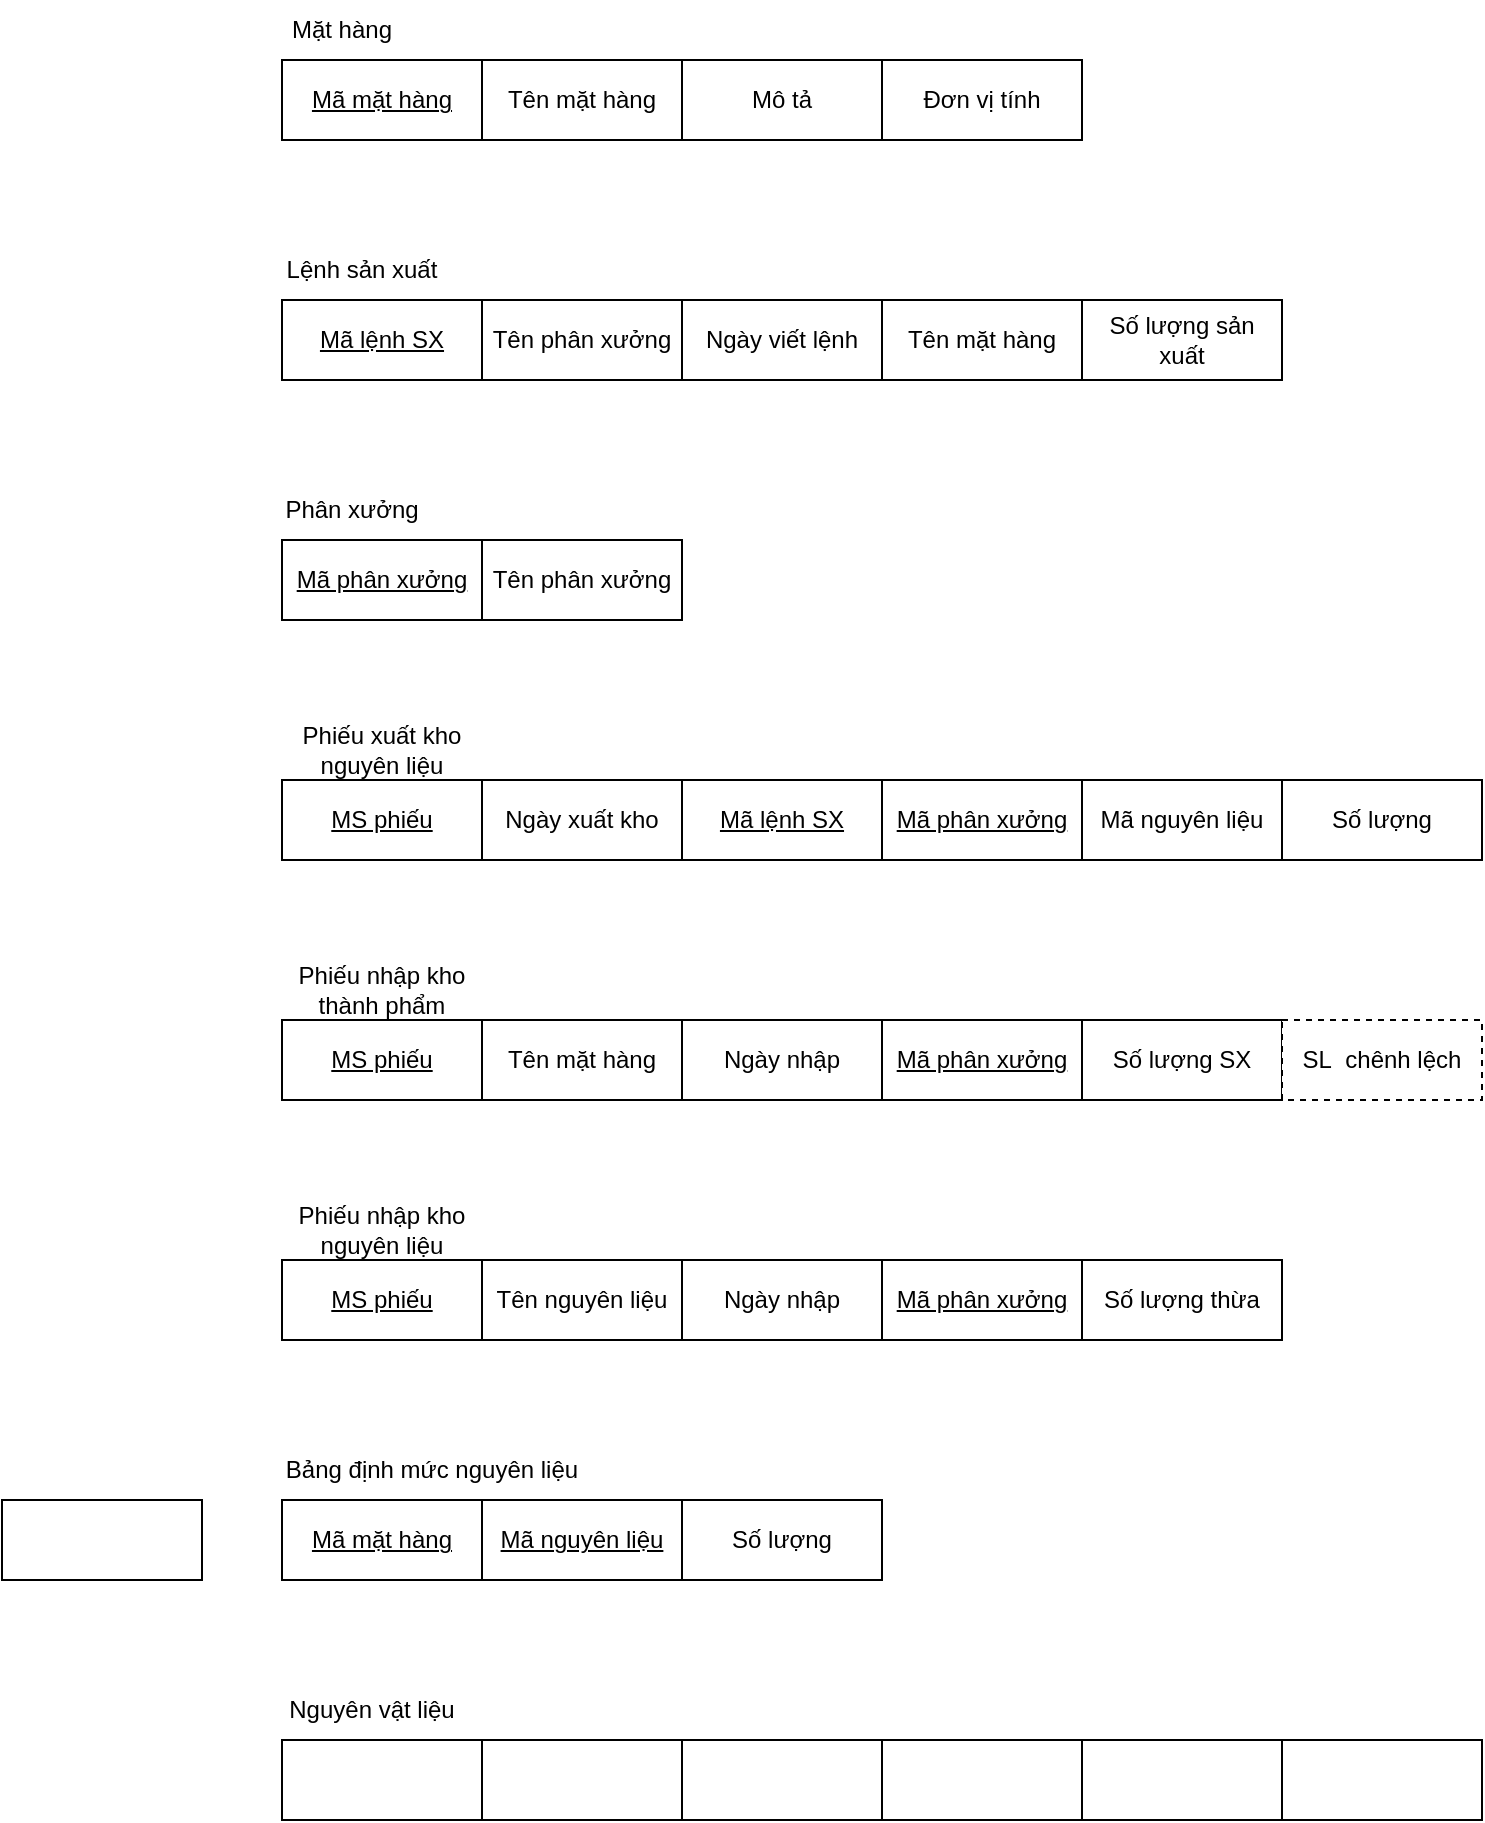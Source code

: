 <mxfile version="22.1.7" type="github">
  <diagram id="X1ojyS52s7-M8PCClS-w" name="Trang-1">
    <mxGraphModel dx="954" dy="602" grid="1" gridSize="10" guides="1" tooltips="1" connect="1" arrows="1" fold="1" page="1" pageScale="1" pageWidth="827" pageHeight="1169" math="0" shadow="0">
      <root>
        <mxCell id="0" />
        <mxCell id="1" parent="0" />
        <mxCell id="ogAQd3dcdi08tpSV0hbl-1" value="Mã mặt hàng" style="rounded=0;whiteSpace=wrap;html=1;fontStyle=4" vertex="1" parent="1">
          <mxGeometry x="160" y="80" width="100" height="40" as="geometry" />
        </mxCell>
        <mxCell id="ogAQd3dcdi08tpSV0hbl-2" value="Mặt hàng" style="text;html=1;strokeColor=none;fillColor=none;align=center;verticalAlign=middle;whiteSpace=wrap;rounded=0;" vertex="1" parent="1">
          <mxGeometry x="160" y="50" width="60" height="30" as="geometry" />
        </mxCell>
        <mxCell id="ogAQd3dcdi08tpSV0hbl-3" value="Đơn vị tính" style="rounded=0;whiteSpace=wrap;html=1;fontStyle=0" vertex="1" parent="1">
          <mxGeometry x="460" y="80" width="100" height="40" as="geometry" />
        </mxCell>
        <mxCell id="ogAQd3dcdi08tpSV0hbl-4" value="Tên mặt hàng" style="rounded=0;whiteSpace=wrap;html=1;fontStyle=0" vertex="1" parent="1">
          <mxGeometry x="260" y="80" width="100" height="40" as="geometry" />
        </mxCell>
        <mxCell id="ogAQd3dcdi08tpSV0hbl-5" value="Mô tả" style="rounded=0;whiteSpace=wrap;html=1;fontStyle=0" vertex="1" parent="1">
          <mxGeometry x="360" y="80" width="100" height="40" as="geometry" />
        </mxCell>
        <mxCell id="ogAQd3dcdi08tpSV0hbl-6" value="" style="rounded=0;whiteSpace=wrap;html=1;" vertex="1" parent="1">
          <mxGeometry x="260" y="920" width="100" height="40" as="geometry" />
        </mxCell>
        <mxCell id="ogAQd3dcdi08tpSV0hbl-7" value="Mã lệnh SX" style="rounded=0;whiteSpace=wrap;html=1;fontStyle=4" vertex="1" parent="1">
          <mxGeometry x="160" y="200" width="100" height="40" as="geometry" />
        </mxCell>
        <mxCell id="ogAQd3dcdi08tpSV0hbl-8" value="Lệnh sản xuất" style="text;html=1;strokeColor=none;fillColor=none;align=center;verticalAlign=middle;whiteSpace=wrap;rounded=0;" vertex="1" parent="1">
          <mxGeometry x="160" y="170" width="80" height="30" as="geometry" />
        </mxCell>
        <mxCell id="ogAQd3dcdi08tpSV0hbl-9" value="Tên phân xưởng" style="rounded=0;whiteSpace=wrap;html=1;" vertex="1" parent="1">
          <mxGeometry x="260" y="200" width="100" height="40" as="geometry" />
        </mxCell>
        <mxCell id="ogAQd3dcdi08tpSV0hbl-10" value="Ngày viết lệnh" style="rounded=0;whiteSpace=wrap;html=1;" vertex="1" parent="1">
          <mxGeometry x="360" y="200" width="100" height="40" as="geometry" />
        </mxCell>
        <mxCell id="ogAQd3dcdi08tpSV0hbl-11" value="Tên mặt hàng" style="rounded=0;whiteSpace=wrap;html=1;" vertex="1" parent="1">
          <mxGeometry x="460" y="200" width="100" height="40" as="geometry" />
        </mxCell>
        <mxCell id="ogAQd3dcdi08tpSV0hbl-12" value="Số lượng sản xuất" style="rounded=0;whiteSpace=wrap;html=1;" vertex="1" parent="1">
          <mxGeometry x="560" y="200" width="100" height="40" as="geometry" />
        </mxCell>
        <mxCell id="ogAQd3dcdi08tpSV0hbl-13" value="Mã phân xưởng" style="rounded=0;whiteSpace=wrap;html=1;fontStyle=4" vertex="1" parent="1">
          <mxGeometry x="160" y="320" width="100" height="40" as="geometry" />
        </mxCell>
        <mxCell id="ogAQd3dcdi08tpSV0hbl-14" value="Tên phân xưởng" style="rounded=0;whiteSpace=wrap;html=1;" vertex="1" parent="1">
          <mxGeometry x="260" y="320" width="100" height="40" as="geometry" />
        </mxCell>
        <mxCell id="ogAQd3dcdi08tpSV0hbl-15" value="Phân xưởng" style="text;html=1;strokeColor=none;fillColor=none;align=center;verticalAlign=middle;whiteSpace=wrap;rounded=0;" vertex="1" parent="1">
          <mxGeometry x="160" y="290" width="70" height="30" as="geometry" />
        </mxCell>
        <mxCell id="ogAQd3dcdi08tpSV0hbl-16" value="MS phiếu" style="rounded=0;whiteSpace=wrap;html=1;fontStyle=4" vertex="1" parent="1">
          <mxGeometry x="160" y="440" width="100" height="40" as="geometry" />
        </mxCell>
        <mxCell id="ogAQd3dcdi08tpSV0hbl-17" value="Phiếu xuất kho nguyên liệu" style="text;html=1;strokeColor=none;fillColor=none;align=center;verticalAlign=middle;whiteSpace=wrap;rounded=0;" vertex="1" parent="1">
          <mxGeometry x="160" y="410" width="100" height="30" as="geometry" />
        </mxCell>
        <mxCell id="ogAQd3dcdi08tpSV0hbl-18" value="Ngày xuất kho" style="rounded=0;whiteSpace=wrap;html=1;" vertex="1" parent="1">
          <mxGeometry x="260" y="440" width="100" height="40" as="geometry" />
        </mxCell>
        <mxCell id="ogAQd3dcdi08tpSV0hbl-19" value="Mã lệnh SX" style="rounded=0;whiteSpace=wrap;html=1;fontStyle=4" vertex="1" parent="1">
          <mxGeometry x="360" y="440" width="100" height="40" as="geometry" />
        </mxCell>
        <mxCell id="ogAQd3dcdi08tpSV0hbl-20" value="Mã phân xưởng" style="rounded=0;whiteSpace=wrap;html=1;fontStyle=4" vertex="1" parent="1">
          <mxGeometry x="460" y="440" width="100" height="40" as="geometry" />
        </mxCell>
        <mxCell id="ogAQd3dcdi08tpSV0hbl-21" value="Mã nguyên liệu" style="rounded=0;whiteSpace=wrap;html=1;" vertex="1" parent="1">
          <mxGeometry x="560" y="440" width="100" height="40" as="geometry" />
        </mxCell>
        <mxCell id="ogAQd3dcdi08tpSV0hbl-22" value="Số lượng" style="rounded=0;whiteSpace=wrap;html=1;" vertex="1" parent="1">
          <mxGeometry x="660" y="440" width="100" height="40" as="geometry" />
        </mxCell>
        <mxCell id="hwc81k95BObM7ho29JYe-1" value="MS phiếu" style="rounded=0;whiteSpace=wrap;html=1;fontStyle=4" vertex="1" parent="1">
          <mxGeometry x="160" y="560" width="100" height="40" as="geometry" />
        </mxCell>
        <mxCell id="hwc81k95BObM7ho29JYe-2" value="Tên mặt hàng" style="rounded=0;whiteSpace=wrap;html=1;" vertex="1" parent="1">
          <mxGeometry x="260" y="560" width="100" height="40" as="geometry" />
        </mxCell>
        <mxCell id="hwc81k95BObM7ho29JYe-3" value="Ngày nhập" style="rounded=0;whiteSpace=wrap;html=1;" vertex="1" parent="1">
          <mxGeometry x="360" y="560" width="100" height="40" as="geometry" />
        </mxCell>
        <mxCell id="hwc81k95BObM7ho29JYe-4" value="Mã phân xưởng" style="rounded=0;whiteSpace=wrap;html=1;fontStyle=4" vertex="1" parent="1">
          <mxGeometry x="460" y="560" width="100" height="40" as="geometry" />
        </mxCell>
        <mxCell id="hwc81k95BObM7ho29JYe-5" value="Số lượng SX" style="rounded=0;whiteSpace=wrap;html=1;" vertex="1" parent="1">
          <mxGeometry x="560" y="560" width="100" height="40" as="geometry" />
        </mxCell>
        <mxCell id="hwc81k95BObM7ho29JYe-7" value="Phiếu nhập kho thành phẩm" style="text;html=1;strokeColor=none;fillColor=none;align=center;verticalAlign=middle;whiteSpace=wrap;rounded=0;" vertex="1" parent="1">
          <mxGeometry x="160" y="530" width="100" height="30" as="geometry" />
        </mxCell>
        <mxCell id="hwc81k95BObM7ho29JYe-8" value="MS phiếu" style="rounded=0;whiteSpace=wrap;html=1;fontStyle=4" vertex="1" parent="1">
          <mxGeometry x="160" y="680" width="100" height="40" as="geometry" />
        </mxCell>
        <mxCell id="hwc81k95BObM7ho29JYe-9" value="Tên nguyên liệu" style="rounded=0;whiteSpace=wrap;html=1;" vertex="1" parent="1">
          <mxGeometry x="260" y="680" width="100" height="40" as="geometry" />
        </mxCell>
        <mxCell id="hwc81k95BObM7ho29JYe-10" value="Ngày nhập" style="rounded=0;whiteSpace=wrap;html=1;" vertex="1" parent="1">
          <mxGeometry x="360" y="680" width="100" height="40" as="geometry" />
        </mxCell>
        <mxCell id="hwc81k95BObM7ho29JYe-11" value="Mã phân xưởng" style="rounded=0;whiteSpace=wrap;html=1;fontStyle=4" vertex="1" parent="1">
          <mxGeometry x="460" y="680" width="100" height="40" as="geometry" />
        </mxCell>
        <mxCell id="hwc81k95BObM7ho29JYe-12" value="Số lượng thừa" style="rounded=0;whiteSpace=wrap;html=1;" vertex="1" parent="1">
          <mxGeometry x="560" y="680" width="100" height="40" as="geometry" />
        </mxCell>
        <mxCell id="hwc81k95BObM7ho29JYe-13" value="Phiếu nhập kho nguyên liệu" style="text;html=1;strokeColor=none;fillColor=none;align=center;verticalAlign=middle;whiteSpace=wrap;rounded=0;" vertex="1" parent="1">
          <mxGeometry x="160" y="650" width="100" height="30" as="geometry" />
        </mxCell>
        <mxCell id="hwc81k95BObM7ho29JYe-14" value="Mã mặt hàng" style="rounded=0;whiteSpace=wrap;html=1;fontStyle=4" vertex="1" parent="1">
          <mxGeometry x="160" y="800" width="100" height="40" as="geometry" />
        </mxCell>
        <mxCell id="hwc81k95BObM7ho29JYe-16" value="Bảng định mức nguyên liệu" style="text;html=1;strokeColor=none;fillColor=none;align=center;verticalAlign=middle;whiteSpace=wrap;rounded=0;" vertex="1" parent="1">
          <mxGeometry x="160" y="770" width="150" height="30" as="geometry" />
        </mxCell>
        <mxCell id="hwc81k95BObM7ho29JYe-17" value="Mã nguyên liệu" style="rounded=0;whiteSpace=wrap;html=1;fontStyle=4" vertex="1" parent="1">
          <mxGeometry x="260" y="800" width="100" height="40" as="geometry" />
        </mxCell>
        <mxCell id="hwc81k95BObM7ho29JYe-18" value="Số lượng" style="rounded=0;whiteSpace=wrap;html=1;" vertex="1" parent="1">
          <mxGeometry x="360" y="800" width="100" height="40" as="geometry" />
        </mxCell>
        <mxCell id="hwc81k95BObM7ho29JYe-19" value="" style="rounded=0;whiteSpace=wrap;html=1;" vertex="1" parent="1">
          <mxGeometry x="360" y="920" width="100" height="40" as="geometry" />
        </mxCell>
        <mxCell id="hwc81k95BObM7ho29JYe-20" value="" style="rounded=0;whiteSpace=wrap;html=1;" vertex="1" parent="1">
          <mxGeometry x="160" y="920" width="100" height="40" as="geometry" />
        </mxCell>
        <mxCell id="hwc81k95BObM7ho29JYe-21" value="" style="rounded=0;whiteSpace=wrap;html=1;" vertex="1" parent="1">
          <mxGeometry x="560" y="920" width="100" height="40" as="geometry" />
        </mxCell>
        <mxCell id="hwc81k95BObM7ho29JYe-22" value="" style="rounded=0;whiteSpace=wrap;html=1;" vertex="1" parent="1">
          <mxGeometry x="660" y="920" width="100" height="40" as="geometry" />
        </mxCell>
        <mxCell id="hwc81k95BObM7ho29JYe-23" value="" style="rounded=0;whiteSpace=wrap;html=1;" vertex="1" parent="1">
          <mxGeometry x="460" y="920" width="100" height="40" as="geometry" />
        </mxCell>
        <mxCell id="hwc81k95BObM7ho29JYe-24" value="" style="rounded=0;whiteSpace=wrap;html=1;" vertex="1" parent="1">
          <mxGeometry x="20" y="800" width="100" height="40" as="geometry" />
        </mxCell>
        <mxCell id="hwc81k95BObM7ho29JYe-25" value="SL&amp;nbsp; chênh lệch" style="rounded=0;whiteSpace=wrap;html=1;dashed=1;" vertex="1" parent="1">
          <mxGeometry x="660" y="560" width="100" height="40" as="geometry" />
        </mxCell>
        <mxCell id="hwc81k95BObM7ho29JYe-26" value="Nguyên vật liệu" style="text;html=1;strokeColor=none;fillColor=none;align=center;verticalAlign=middle;whiteSpace=wrap;rounded=0;" vertex="1" parent="1">
          <mxGeometry x="160" y="890" width="90" height="30" as="geometry" />
        </mxCell>
      </root>
    </mxGraphModel>
  </diagram>
</mxfile>
